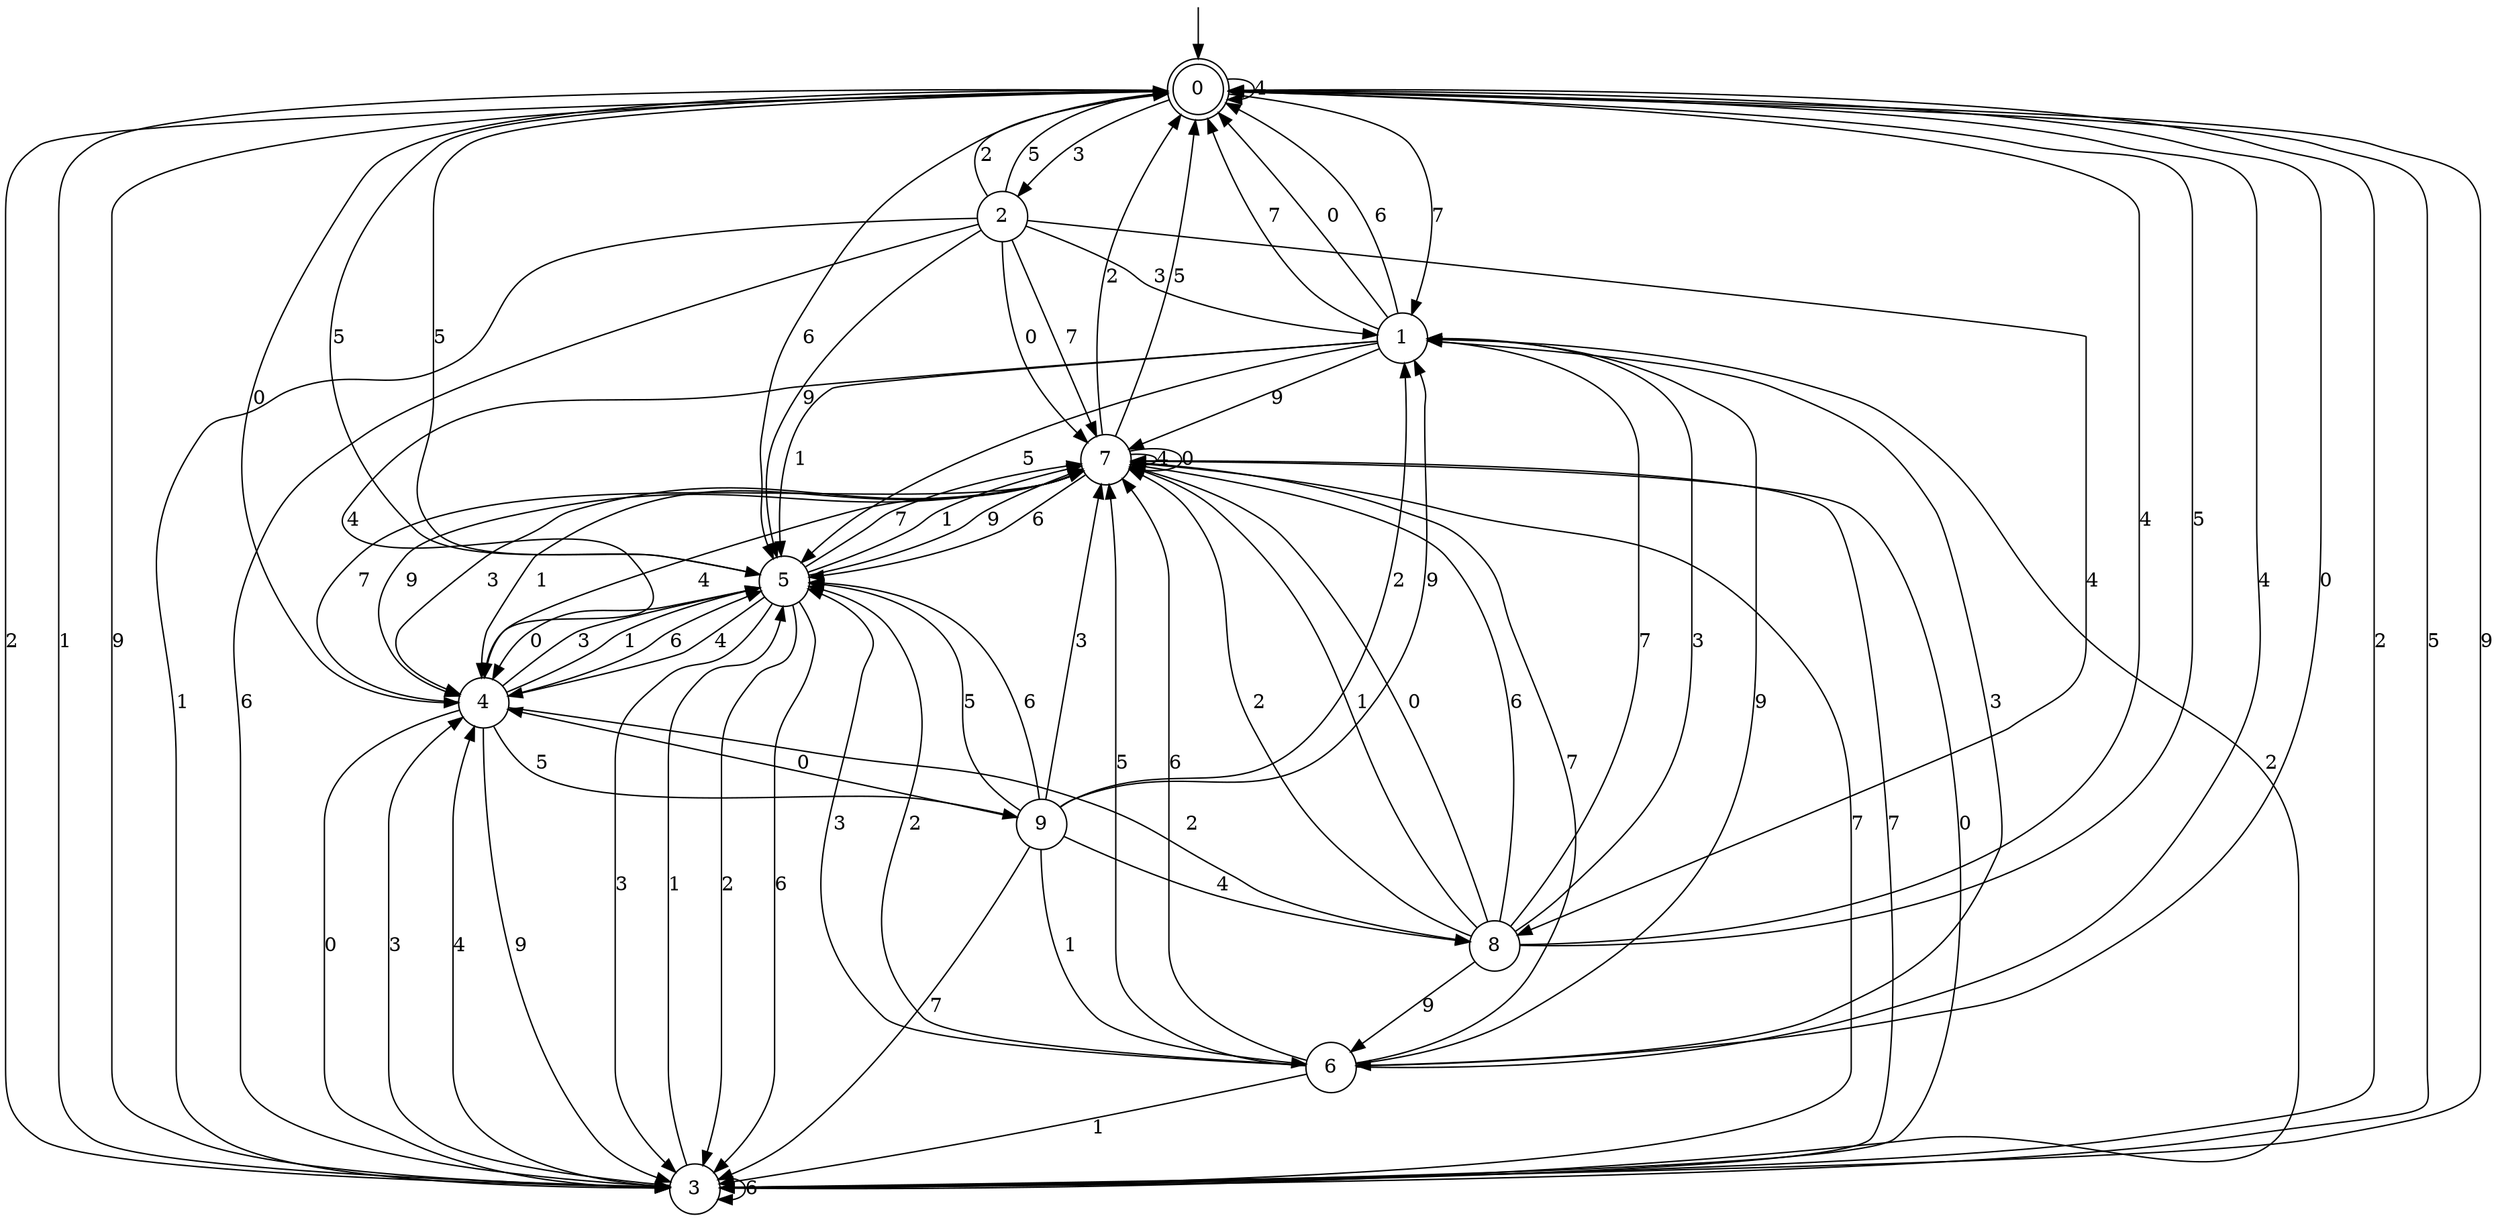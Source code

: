 digraph g {

	s0 [shape="doublecircle" label="0"];
	s1 [shape="circle" label="1"];
	s2 [shape="circle" label="2"];
	s3 [shape="circle" label="3"];
	s4 [shape="circle" label="4"];
	s5 [shape="circle" label="5"];
	s6 [shape="circle" label="6"];
	s7 [shape="circle" label="7"];
	s8 [shape="circle" label="8"];
	s9 [shape="circle" label="9"];
	s0 -> s1 [label="7"];
	s0 -> s2 [label="3"];
	s0 -> s3 [label="2"];
	s0 -> s3 [label="1"];
	s0 -> s0 [label="4"];
	s0 -> s4 [label="0"];
	s0 -> s5 [label="5"];
	s0 -> s5 [label="6"];
	s0 -> s3 [label="9"];
	s1 -> s0 [label="7"];
	s1 -> s6 [label="3"];
	s1 -> s3 [label="2"];
	s1 -> s5 [label="1"];
	s1 -> s4 [label="4"];
	s1 -> s0 [label="0"];
	s1 -> s5 [label="5"];
	s1 -> s0 [label="6"];
	s1 -> s7 [label="9"];
	s2 -> s7 [label="7"];
	s2 -> s1 [label="3"];
	s2 -> s0 [label="2"];
	s2 -> s3 [label="1"];
	s2 -> s8 [label="4"];
	s2 -> s7 [label="0"];
	s2 -> s0 [label="5"];
	s2 -> s3 [label="6"];
	s2 -> s5 [label="9"];
	s3 -> s7 [label="7"];
	s3 -> s4 [label="3"];
	s3 -> s0 [label="2"];
	s3 -> s5 [label="1"];
	s3 -> s4 [label="4"];
	s3 -> s7 [label="0"];
	s3 -> s0 [label="5"];
	s3 -> s3 [label="6"];
	s3 -> s0 [label="9"];
	s4 -> s7 [label="7"];
	s4 -> s5 [label="3"];
	s4 -> s8 [label="2"];
	s4 -> s5 [label="1"];
	s4 -> s7 [label="4"];
	s4 -> s3 [label="0"];
	s4 -> s9 [label="5"];
	s4 -> s5 [label="6"];
	s4 -> s3 [label="9"];
	s5 -> s7 [label="7"];
	s5 -> s3 [label="3"];
	s5 -> s3 [label="2"];
	s5 -> s7 [label="1"];
	s5 -> s4 [label="4"];
	s5 -> s4 [label="0"];
	s5 -> s0 [label="5"];
	s5 -> s3 [label="6"];
	s5 -> s7 [label="9"];
	s6 -> s7 [label="7"];
	s6 -> s5 [label="3"];
	s6 -> s5 [label="2"];
	s6 -> s3 [label="1"];
	s6 -> s0 [label="4"];
	s6 -> s0 [label="0"];
	s6 -> s7 [label="5"];
	s6 -> s7 [label="6"];
	s6 -> s1 [label="9"];
	s7 -> s3 [label="7"];
	s7 -> s4 [label="3"];
	s7 -> s0 [label="2"];
	s7 -> s4 [label="1"];
	s7 -> s7 [label="4"];
	s7 -> s7 [label="0"];
	s7 -> s0 [label="5"];
	s7 -> s5 [label="6"];
	s7 -> s4 [label="9"];
	s8 -> s1 [label="7"];
	s8 -> s1 [label="3"];
	s8 -> s7 [label="2"];
	s8 -> s7 [label="1"];
	s8 -> s0 [label="4"];
	s8 -> s7 [label="0"];
	s8 -> s0 [label="5"];
	s8 -> s7 [label="6"];
	s8 -> s6 [label="9"];
	s9 -> s3 [label="7"];
	s9 -> s7 [label="3"];
	s9 -> s1 [label="2"];
	s9 -> s6 [label="1"];
	s9 -> s8 [label="4"];
	s9 -> s4 [label="0"];
	s9 -> s5 [label="5"];
	s9 -> s5 [label="6"];
	s9 -> s1 [label="9"];

__start0 [label="" shape="none" width="0" height="0"];
__start0 -> s0;

}
